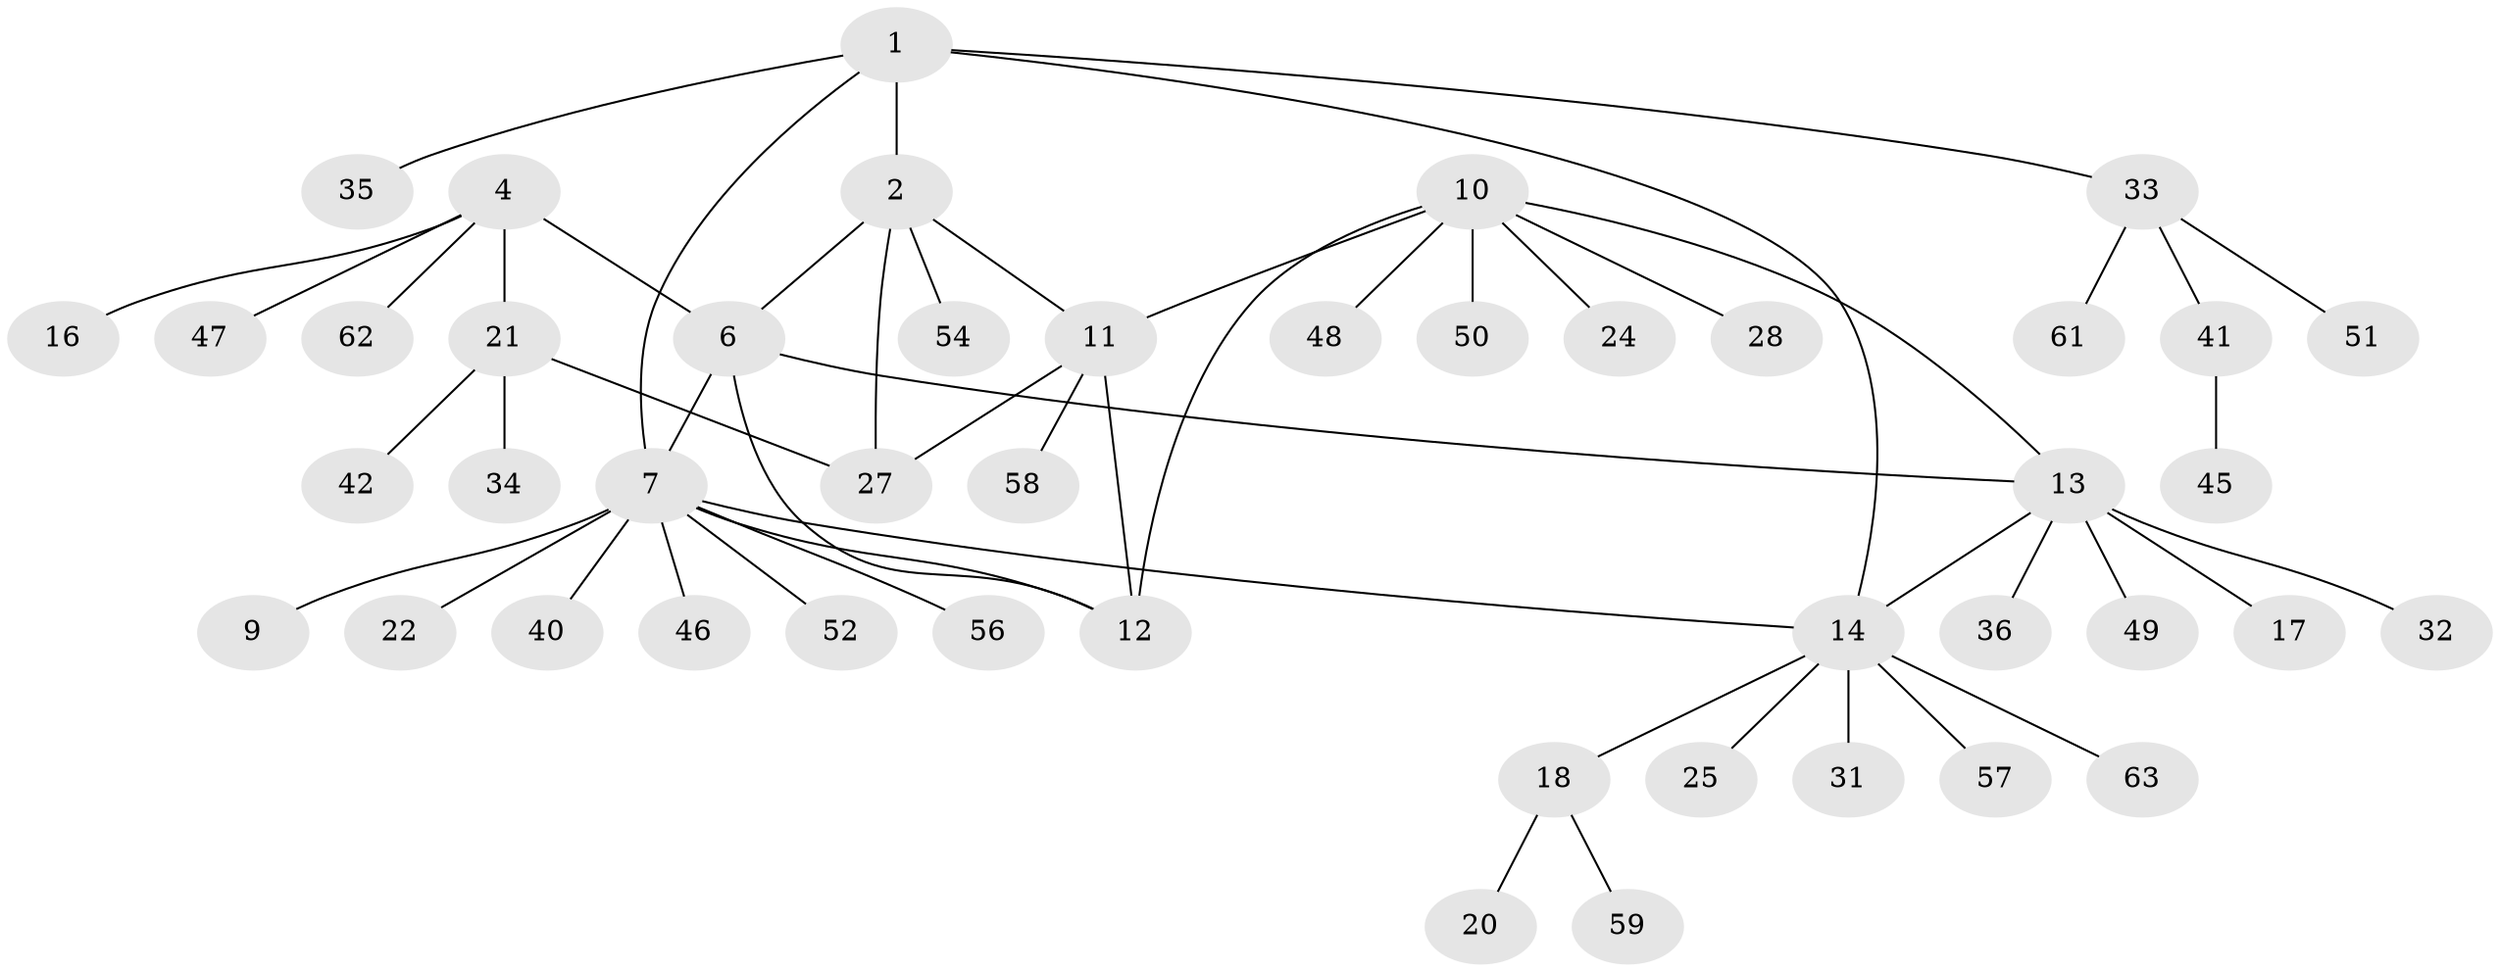 // Generated by graph-tools (version 1.1) at 2025/52/02/27/25 19:52:17]
// undirected, 46 vertices, 54 edges
graph export_dot {
graph [start="1"]
  node [color=gray90,style=filled];
  1 [super="+43"];
  2 [super="+3"];
  4 [super="+5"];
  6 [super="+39"];
  7 [super="+8"];
  9 [super="+29"];
  10 [super="+38"];
  11 [super="+30"];
  12;
  13 [super="+23"];
  14 [super="+15"];
  16 [super="+26"];
  17;
  18 [super="+19"];
  20;
  21 [super="+37"];
  22;
  24;
  25;
  27 [super="+65"];
  28;
  31;
  32;
  33 [super="+55"];
  34;
  35 [super="+53"];
  36 [super="+44"];
  40;
  41 [super="+64"];
  42;
  45;
  46;
  47 [super="+66"];
  48;
  49;
  50;
  51;
  52 [super="+60"];
  54;
  56;
  57;
  58;
  59;
  61;
  62;
  63;
  1 -- 2 [weight=2];
  1 -- 14;
  1 -- 33;
  1 -- 35;
  1 -- 7;
  2 -- 54;
  2 -- 27;
  2 -- 11;
  2 -- 6;
  4 -- 6 [weight=2];
  4 -- 47;
  4 -- 16;
  4 -- 21;
  4 -- 62;
  6 -- 7;
  6 -- 12;
  6 -- 13;
  7 -- 9 [weight=2];
  7 -- 14;
  7 -- 40;
  7 -- 12;
  7 -- 46;
  7 -- 52;
  7 -- 22;
  7 -- 56;
  10 -- 11;
  10 -- 12;
  10 -- 13;
  10 -- 24;
  10 -- 28;
  10 -- 48;
  10 -- 50;
  11 -- 12;
  11 -- 27;
  11 -- 58;
  13 -- 14 [weight=2];
  13 -- 17;
  13 -- 32;
  13 -- 36;
  13 -- 49;
  14 -- 18;
  14 -- 63;
  14 -- 25;
  14 -- 31;
  14 -- 57;
  18 -- 20;
  18 -- 59;
  21 -- 27;
  21 -- 34;
  21 -- 42;
  33 -- 41;
  33 -- 51;
  33 -- 61;
  41 -- 45;
}
